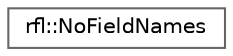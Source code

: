 digraph "类继承关系图"
{
 // LATEX_PDF_SIZE
  bgcolor="transparent";
  edge [fontname=Helvetica,fontsize=10,labelfontname=Helvetica,labelfontsize=10];
  node [fontname=Helvetica,fontsize=10,shape=box,height=0.2,width=0.4];
  rankdir="LR";
  Node0 [id="Node000000",label="rfl::NoFieldNames",height=0.2,width=0.4,color="grey40", fillcolor="white", style="filled",URL="$structrfl_1_1_no_field_names.html",tooltip=" "];
}
